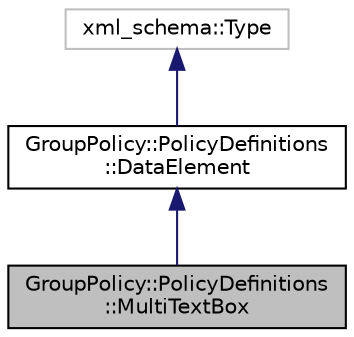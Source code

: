 digraph "GroupPolicy::PolicyDefinitions::MultiTextBox"
{
 // LATEX_PDF_SIZE
  edge [fontname="Helvetica",fontsize="10",labelfontname="Helvetica",labelfontsize="10"];
  node [fontname="Helvetica",fontsize="10",shape=record];
  Node1 [label="GroupPolicy::PolicyDefinitions\l::MultiTextBox",height=0.2,width=0.4,color="black", fillcolor="grey75", style="filled", fontcolor="black",tooltip="Class corresponding to the MultiTextBox schema type."];
  Node2 -> Node1 [dir="back",color="midnightblue",fontsize="10",style="solid",fontname="Helvetica"];
  Node2 [label="GroupPolicy::PolicyDefinitions\l::DataElement",height=0.2,width=0.4,color="black", fillcolor="white", style="filled",URL="$class_group_policy_1_1_policy_definitions_1_1_data_element.html",tooltip="Class corresponding to the DataElement schema type."];
  Node3 -> Node2 [dir="back",color="midnightblue",fontsize="10",style="solid",fontname="Helvetica"];
  Node3 [label="xml_schema::Type",height=0.2,width=0.4,color="grey75", fillcolor="white", style="filled",tooltip=" "];
}
